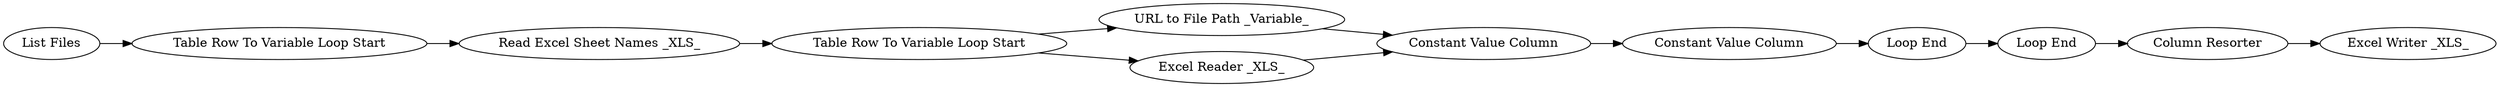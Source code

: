 digraph {
	"8677434367467320444_15" [label="Constant Value Column"]
	"8677434367467320444_5" [label="List Files"]
	"8677434367467320444_8" [label="Table Row To Variable Loop Start"]
	"8677434367467320444_14" [label="URL to File Path _Variable_"]
	"8677434367467320444_10" [label="Loop End"]
	"8677434367467320444_9" [label="Excel Reader _XLS_"]
	"8677434367467320444_2" [label="Excel Writer _XLS_"]
	"8677434367467320444_17" [label="Column Resorter"]
	"8677434367467320444_11" [label="Loop End"]
	"8677434367467320444_16" [label="Constant Value Column"]
	"8677434367467320444_7" [label="Read Excel Sheet Names _XLS_"]
	"8677434367467320444_6" [label="Table Row To Variable Loop Start"]
	"8677434367467320444_10" -> "8677434367467320444_11"
	"8677434367467320444_7" -> "8677434367467320444_8"
	"8677434367467320444_8" -> "8677434367467320444_14"
	"8677434367467320444_15" -> "8677434367467320444_16"
	"8677434367467320444_16" -> "8677434367467320444_10"
	"8677434367467320444_14" -> "8677434367467320444_15"
	"8677434367467320444_6" -> "8677434367467320444_7"
	"8677434367467320444_9" -> "8677434367467320444_15"
	"8677434367467320444_5" -> "8677434367467320444_6"
	"8677434367467320444_8" -> "8677434367467320444_9"
	"8677434367467320444_11" -> "8677434367467320444_17"
	"8677434367467320444_17" -> "8677434367467320444_2"
	rankdir=LR
}
